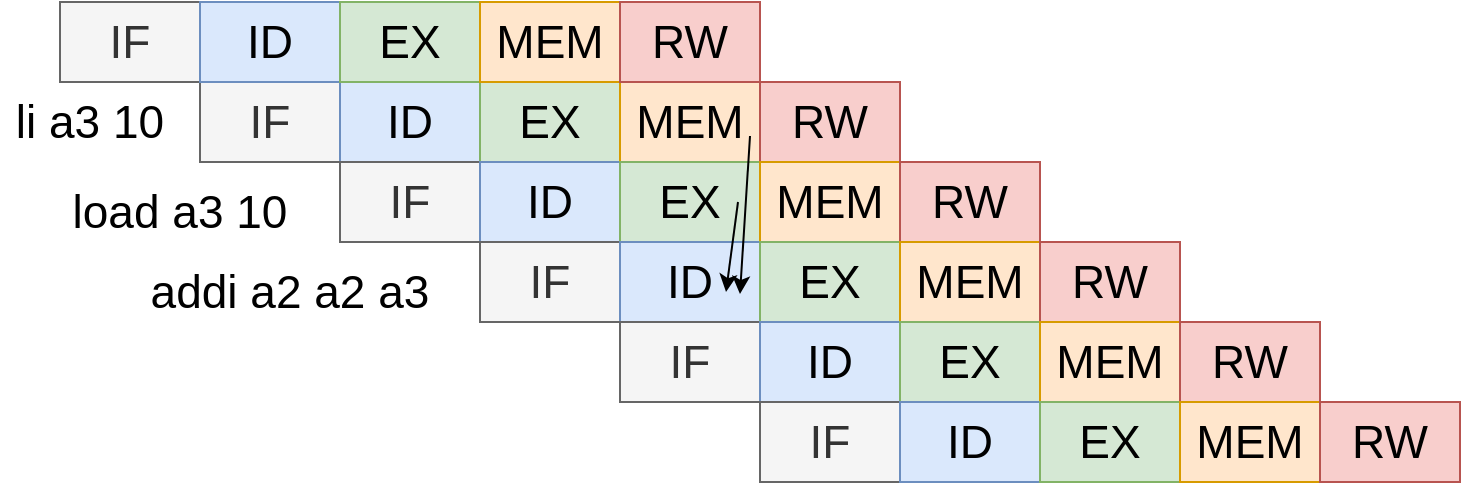 <mxfile>
    <diagram id="5qtFEe8_QqCSafaba-3f" name="第 1 页">
        <mxGraphModel dx="740" dy="428" grid="1" gridSize="10" guides="1" tooltips="1" connect="1" arrows="1" fold="1" page="1" pageScale="1" pageWidth="827" pageHeight="1169" math="0" shadow="0">
            <root>
                <mxCell id="0"/>
                <mxCell id="1" parent="0"/>
                <mxCell id="33" value="" style="group" parent="1" vertex="1" connectable="0">
                    <mxGeometry x="110" y="220" width="350" height="40" as="geometry"/>
                </mxCell>
                <mxCell id="28" value="IF" style="whiteSpace=wrap;html=1;align=center;fontSize=23;fillColor=#f5f5f5;fontColor=#333333;strokeColor=#666666;" parent="33" vertex="1">
                    <mxGeometry width="70" height="40" as="geometry"/>
                </mxCell>
                <mxCell id="29" value="ID" style="whiteSpace=wrap;html=1;align=center;fontSize=23;fillColor=#dae8fc;strokeColor=#6c8ebf;" parent="33" vertex="1">
                    <mxGeometry x="70" width="70" height="40" as="geometry"/>
                </mxCell>
                <mxCell id="30" value="EX" style="whiteSpace=wrap;html=1;align=center;fontSize=23;fillColor=#d5e8d4;strokeColor=#82b366;" parent="33" vertex="1">
                    <mxGeometry x="140" width="70" height="40" as="geometry"/>
                </mxCell>
                <mxCell id="31" value="MEM" style="whiteSpace=wrap;html=1;align=center;fontSize=23;fillColor=#ffe6cc;strokeColor=#d79b00;" parent="33" vertex="1">
                    <mxGeometry x="210" width="70" height="40" as="geometry"/>
                </mxCell>
                <mxCell id="32" value="RW" style="whiteSpace=wrap;html=1;align=center;fontSize=23;fillColor=#f8cecc;strokeColor=#b85450;" parent="33" vertex="1">
                    <mxGeometry x="280" width="70" height="40" as="geometry"/>
                </mxCell>
                <mxCell id="36" value="" style="group" parent="1" vertex="1" connectable="0">
                    <mxGeometry x="180" y="260" width="350" height="40" as="geometry"/>
                </mxCell>
                <mxCell id="37" value="IF" style="whiteSpace=wrap;html=1;align=center;fontSize=23;fillColor=#f5f5f5;fontColor=#333333;strokeColor=#666666;" parent="36" vertex="1">
                    <mxGeometry width="70" height="40" as="geometry"/>
                </mxCell>
                <mxCell id="38" value="ID" style="whiteSpace=wrap;html=1;align=center;fontSize=23;fillColor=#dae8fc;strokeColor=#6c8ebf;" parent="36" vertex="1">
                    <mxGeometry x="70" width="70" height="40" as="geometry"/>
                </mxCell>
                <mxCell id="39" value="EX" style="whiteSpace=wrap;html=1;align=center;fontSize=23;fillColor=#d5e8d4;strokeColor=#82b366;" parent="36" vertex="1">
                    <mxGeometry x="140" width="70" height="40" as="geometry"/>
                </mxCell>
                <mxCell id="40" value="MEM" style="whiteSpace=wrap;html=1;align=center;fontSize=23;fillColor=#ffe6cc;strokeColor=#d79b00;" parent="36" vertex="1">
                    <mxGeometry x="210" width="70" height="40" as="geometry"/>
                </mxCell>
                <mxCell id="41" value="RW" style="whiteSpace=wrap;html=1;align=center;fontSize=23;fillColor=#f8cecc;strokeColor=#b85450;" parent="36" vertex="1">
                    <mxGeometry x="280" width="70" height="40" as="geometry"/>
                </mxCell>
                <mxCell id="42" value="" style="group" parent="1" vertex="1" connectable="0">
                    <mxGeometry x="250" y="300" width="350" height="40" as="geometry"/>
                </mxCell>
                <mxCell id="43" value="IF" style="whiteSpace=wrap;html=1;align=center;fontSize=23;fillColor=#f5f5f5;fontColor=#333333;strokeColor=#666666;" parent="42" vertex="1">
                    <mxGeometry width="70" height="40" as="geometry"/>
                </mxCell>
                <mxCell id="44" value="ID" style="whiteSpace=wrap;html=1;align=center;fontSize=23;fillColor=#dae8fc;strokeColor=#6c8ebf;" parent="42" vertex="1">
                    <mxGeometry x="70" width="70" height="40" as="geometry"/>
                </mxCell>
                <mxCell id="45" value="EX" style="whiteSpace=wrap;html=1;align=center;fontSize=23;fillColor=#d5e8d4;strokeColor=#82b366;" parent="42" vertex="1">
                    <mxGeometry x="140" width="70" height="40" as="geometry"/>
                </mxCell>
                <mxCell id="46" value="MEM" style="whiteSpace=wrap;html=1;align=center;fontSize=23;fillColor=#ffe6cc;strokeColor=#d79b00;" parent="42" vertex="1">
                    <mxGeometry x="210" width="70" height="40" as="geometry"/>
                </mxCell>
                <mxCell id="47" value="RW" style="whiteSpace=wrap;html=1;align=center;fontSize=23;fillColor=#f8cecc;strokeColor=#b85450;" parent="42" vertex="1">
                    <mxGeometry x="280" width="70" height="40" as="geometry"/>
                </mxCell>
                <mxCell id="48" value="" style="group" parent="1" vertex="1" connectable="0">
                    <mxGeometry x="320" y="340" width="350" height="40" as="geometry"/>
                </mxCell>
                <mxCell id="49" value="IF" style="whiteSpace=wrap;html=1;align=center;fontSize=23;fillColor=#f5f5f5;fontColor=#333333;strokeColor=#666666;" parent="48" vertex="1">
                    <mxGeometry width="70" height="40" as="geometry"/>
                </mxCell>
                <mxCell id="50" value="ID" style="whiteSpace=wrap;html=1;align=center;fontSize=23;fillColor=#dae8fc;strokeColor=#6c8ebf;" parent="48" vertex="1">
                    <mxGeometry x="70" width="70" height="40" as="geometry"/>
                </mxCell>
                <mxCell id="51" value="EX" style="whiteSpace=wrap;html=1;align=center;fontSize=23;fillColor=#d5e8d4;strokeColor=#82b366;" parent="48" vertex="1">
                    <mxGeometry x="140" width="70" height="40" as="geometry"/>
                </mxCell>
                <mxCell id="52" value="MEM" style="whiteSpace=wrap;html=1;align=center;fontSize=23;fillColor=#ffe6cc;strokeColor=#d79b00;" parent="48" vertex="1">
                    <mxGeometry x="210" width="70" height="40" as="geometry"/>
                </mxCell>
                <mxCell id="53" value="RW" style="whiteSpace=wrap;html=1;align=center;fontSize=23;fillColor=#f8cecc;strokeColor=#b85450;" parent="48" vertex="1">
                    <mxGeometry x="280" width="70" height="40" as="geometry"/>
                </mxCell>
                <mxCell id="54" value="" style="group" parent="1" vertex="1" connectable="0">
                    <mxGeometry x="390" y="380" width="350" height="40" as="geometry"/>
                </mxCell>
                <mxCell id="55" value="IF" style="whiteSpace=wrap;html=1;align=center;fontSize=23;fillColor=#f5f5f5;fontColor=#333333;strokeColor=#666666;" parent="54" vertex="1">
                    <mxGeometry width="70" height="40" as="geometry"/>
                </mxCell>
                <mxCell id="56" value="ID" style="whiteSpace=wrap;html=1;align=center;fontSize=23;fillColor=#dae8fc;strokeColor=#6c8ebf;" parent="54" vertex="1">
                    <mxGeometry x="70" width="70" height="40" as="geometry"/>
                </mxCell>
                <mxCell id="57" value="EX" style="whiteSpace=wrap;html=1;align=center;fontSize=23;fillColor=#d5e8d4;strokeColor=#82b366;" parent="54" vertex="1">
                    <mxGeometry x="140" width="70" height="40" as="geometry"/>
                </mxCell>
                <mxCell id="58" value="MEM" style="whiteSpace=wrap;html=1;align=center;fontSize=23;fillColor=#ffe6cc;strokeColor=#d79b00;" parent="54" vertex="1">
                    <mxGeometry x="210" width="70" height="40" as="geometry"/>
                </mxCell>
                <mxCell id="59" value="RW" style="whiteSpace=wrap;html=1;align=center;fontSize=23;fillColor=#f8cecc;strokeColor=#b85450;" parent="54" vertex="1">
                    <mxGeometry x="280" width="70" height="40" as="geometry"/>
                </mxCell>
                <mxCell id="60" value="" style="group" parent="1" vertex="1" connectable="0">
                    <mxGeometry x="40" y="180" width="350" height="40" as="geometry"/>
                </mxCell>
                <mxCell id="61" value="IF" style="whiteSpace=wrap;html=1;align=center;fontSize=23;fillColor=#f5f5f5;fontColor=#333333;strokeColor=#666666;" parent="60" vertex="1">
                    <mxGeometry width="70" height="40" as="geometry"/>
                </mxCell>
                <mxCell id="62" value="ID" style="whiteSpace=wrap;html=1;align=center;fontSize=23;fillColor=#dae8fc;strokeColor=#6c8ebf;" parent="60" vertex="1">
                    <mxGeometry x="70" width="70" height="40" as="geometry"/>
                </mxCell>
                <mxCell id="63" value="EX" style="whiteSpace=wrap;html=1;align=center;fontSize=23;fillColor=#d5e8d4;strokeColor=#82b366;" parent="60" vertex="1">
                    <mxGeometry x="140" width="70" height="40" as="geometry"/>
                </mxCell>
                <mxCell id="64" value="MEM" style="whiteSpace=wrap;html=1;align=center;fontSize=23;fillColor=#ffe6cc;strokeColor=#d79b00;" parent="60" vertex="1">
                    <mxGeometry x="210" width="70" height="40" as="geometry"/>
                </mxCell>
                <mxCell id="65" value="RW" style="whiteSpace=wrap;html=1;align=center;fontSize=23;fillColor=#f8cecc;strokeColor=#b85450;" parent="60" vertex="1">
                    <mxGeometry x="280" width="70" height="40" as="geometry"/>
                </mxCell>
                <mxCell id="67" value="li a3 10" style="text;html=1;strokeColor=none;fillColor=none;align=center;verticalAlign=middle;whiteSpace=wrap;rounded=0;fontSize=23;" parent="1" vertex="1">
                    <mxGeometry x="10" y="225" width="90" height="30" as="geometry"/>
                </mxCell>
                <mxCell id="70" value="addi a2 a2 a3" style="text;html=1;strokeColor=none;fillColor=none;align=center;verticalAlign=middle;whiteSpace=wrap;rounded=0;fontSize=23;" parent="1" vertex="1">
                    <mxGeometry x="80" y="310" width="150" height="30" as="geometry"/>
                </mxCell>
                <mxCell id="71" value="load a3 10" style="text;html=1;strokeColor=none;fillColor=none;align=center;verticalAlign=middle;whiteSpace=wrap;rounded=0;fontSize=23;" parent="1" vertex="1">
                    <mxGeometry x="40" y="270" width="120" height="30" as="geometry"/>
                </mxCell>
                <mxCell id="72" value="" style="endArrow=classic;html=1;fontSize=23;" parent="1" edge="1">
                    <mxGeometry width="50" height="50" relative="1" as="geometry">
                        <mxPoint x="385" y="247" as="sourcePoint"/>
                        <mxPoint x="380" y="326" as="targetPoint"/>
                    </mxGeometry>
                </mxCell>
                <mxCell id="74" value="" style="endArrow=classic;html=1;fontSize=23;" parent="1" edge="1">
                    <mxGeometry width="50" height="50" relative="1" as="geometry">
                        <mxPoint x="379" y="280" as="sourcePoint"/>
                        <mxPoint x="373" y="325" as="targetPoint"/>
                    </mxGeometry>
                </mxCell>
            </root>
        </mxGraphModel>
    </diagram>
</mxfile>